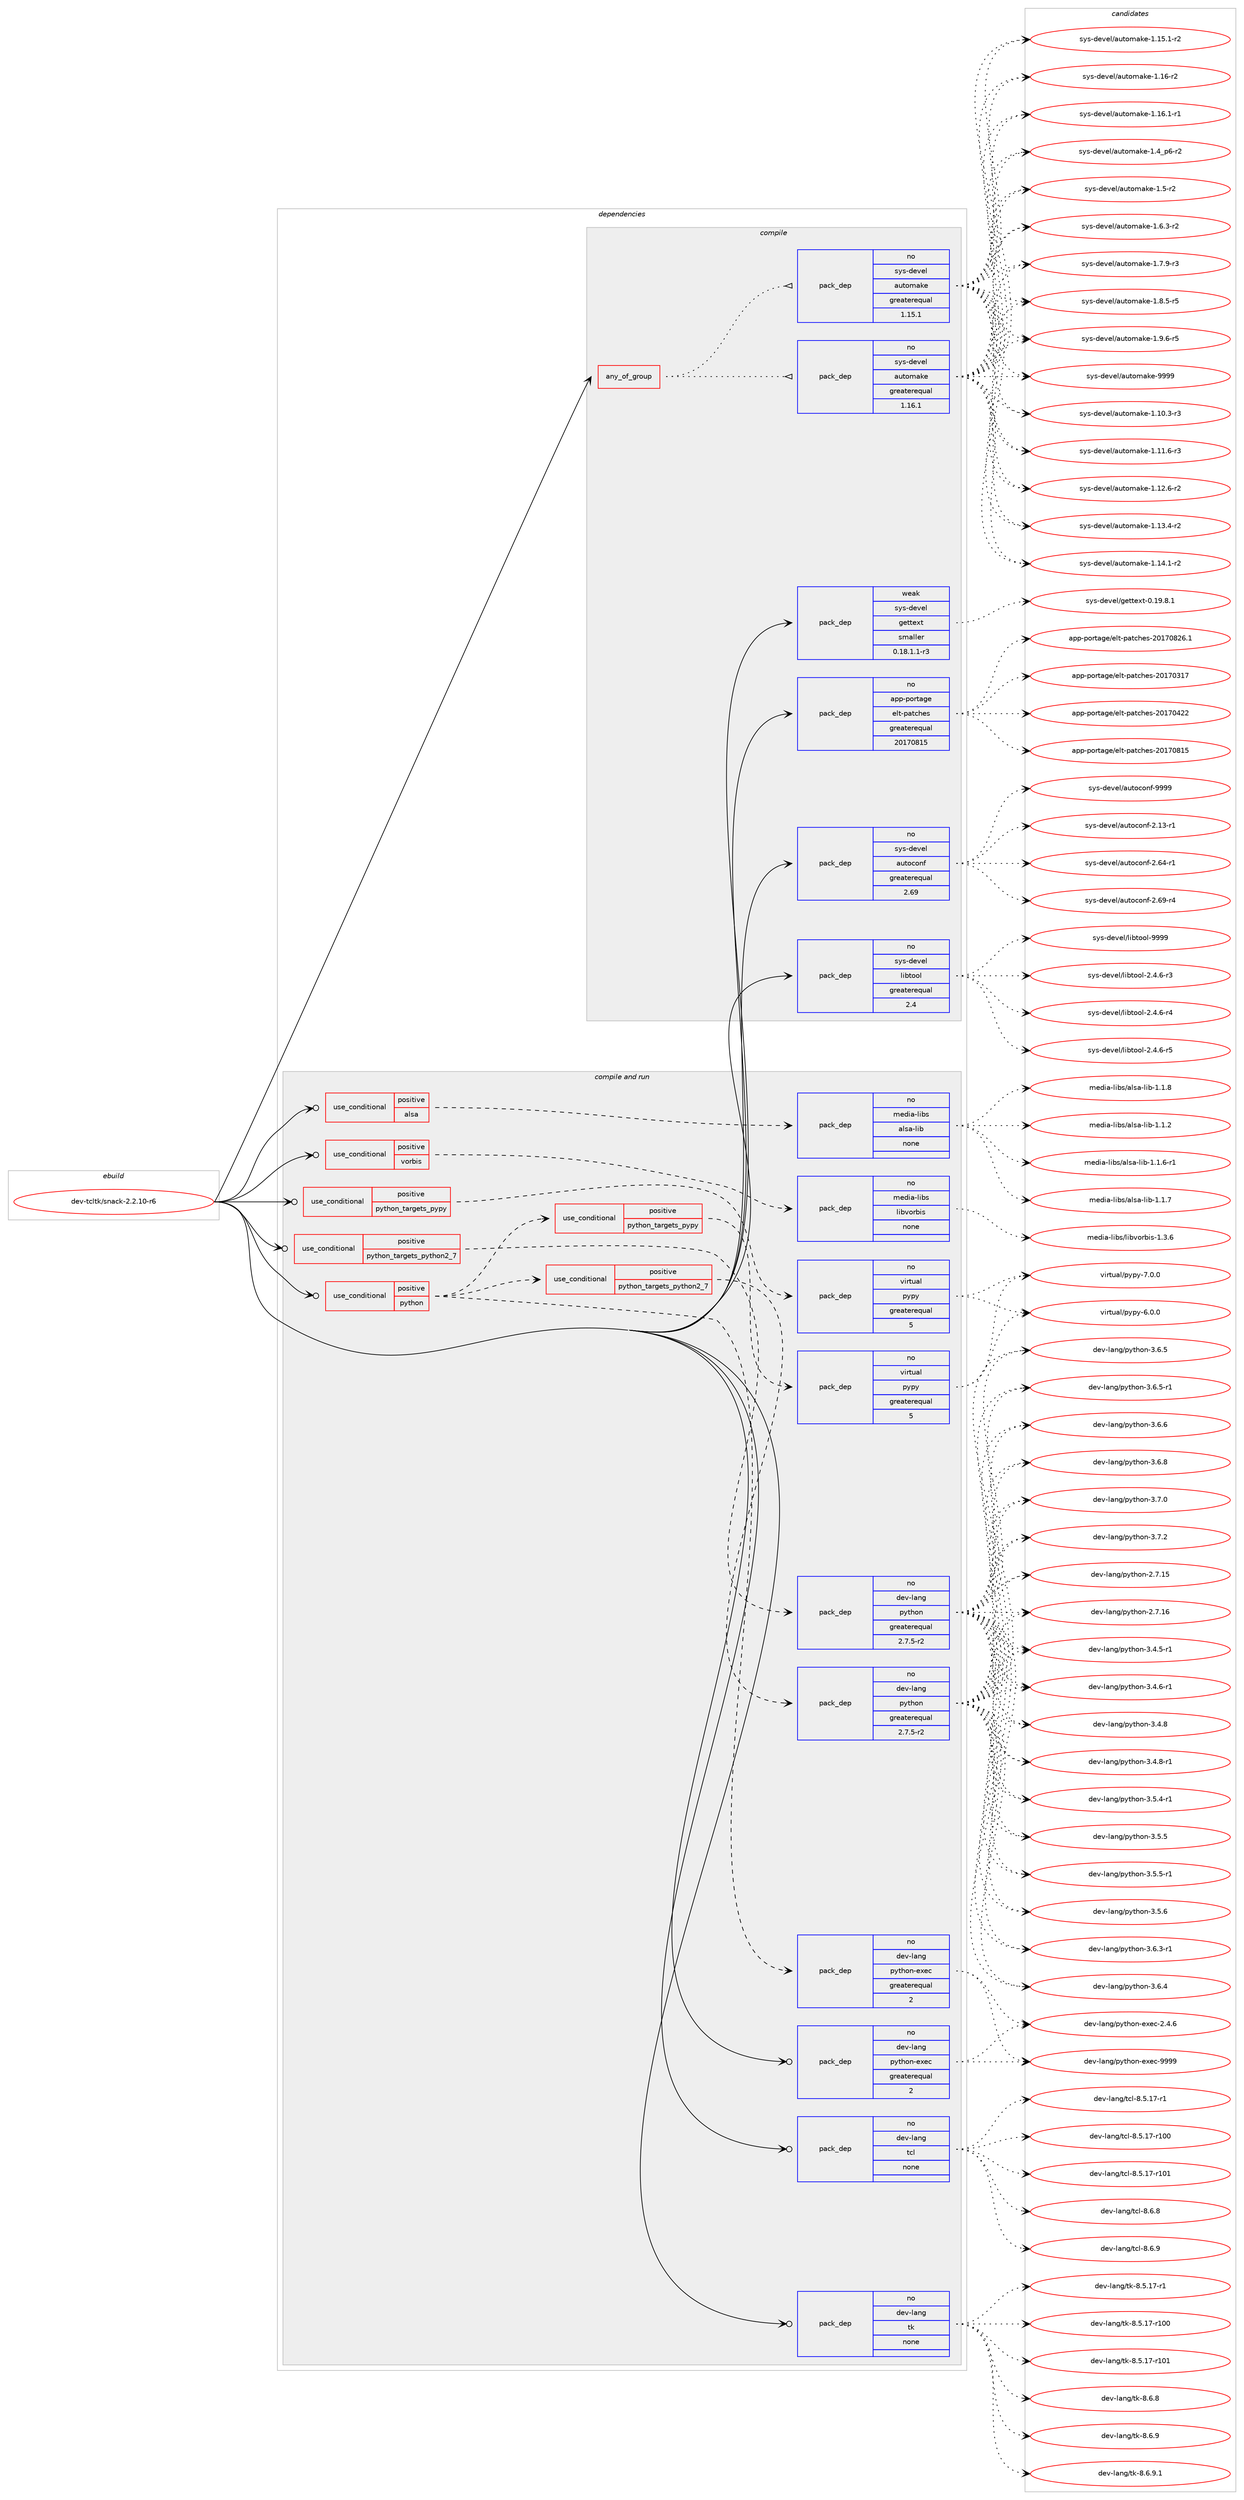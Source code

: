 digraph prolog {

# *************
# Graph options
# *************

newrank=true;
concentrate=true;
compound=true;
graph [rankdir=LR,fontname=Helvetica,fontsize=10,ranksep=1.5];#, ranksep=2.5, nodesep=0.2];
edge  [arrowhead=vee];
node  [fontname=Helvetica,fontsize=10];

# **********
# The ebuild
# **********

subgraph cluster_leftcol {
color=gray;
rank=same;
label=<<i>ebuild</i>>;
id [label="dev-tcltk/snack-2.2.10-r6", color=red, width=4, href="../dev-tcltk/snack-2.2.10-r6.svg"];
}

# ****************
# The dependencies
# ****************

subgraph cluster_midcol {
color=gray;
label=<<i>dependencies</i>>;
subgraph cluster_compile {
fillcolor="#eeeeee";
style=filled;
label=<<i>compile</i>>;
subgraph any22968 {
dependency1538854 [label=<<TABLE BORDER="0" CELLBORDER="1" CELLSPACING="0" CELLPADDING="4"><TR><TD CELLPADDING="10">any_of_group</TD></TR></TABLE>>, shape=none, color=red];subgraph pack1092372 {
dependency1538855 [label=<<TABLE BORDER="0" CELLBORDER="1" CELLSPACING="0" CELLPADDING="4" WIDTH="220"><TR><TD ROWSPAN="6" CELLPADDING="30">pack_dep</TD></TR><TR><TD WIDTH="110">no</TD></TR><TR><TD>sys-devel</TD></TR><TR><TD>automake</TD></TR><TR><TD>greaterequal</TD></TR><TR><TD>1.16.1</TD></TR></TABLE>>, shape=none, color=blue];
}
dependency1538854:e -> dependency1538855:w [weight=20,style="dotted",arrowhead="oinv"];
subgraph pack1092373 {
dependency1538856 [label=<<TABLE BORDER="0" CELLBORDER="1" CELLSPACING="0" CELLPADDING="4" WIDTH="220"><TR><TD ROWSPAN="6" CELLPADDING="30">pack_dep</TD></TR><TR><TD WIDTH="110">no</TD></TR><TR><TD>sys-devel</TD></TR><TR><TD>automake</TD></TR><TR><TD>greaterequal</TD></TR><TR><TD>1.15.1</TD></TR></TABLE>>, shape=none, color=blue];
}
dependency1538854:e -> dependency1538856:w [weight=20,style="dotted",arrowhead="oinv"];
}
id:e -> dependency1538854:w [weight=20,style="solid",arrowhead="vee"];
subgraph pack1092374 {
dependency1538857 [label=<<TABLE BORDER="0" CELLBORDER="1" CELLSPACING="0" CELLPADDING="4" WIDTH="220"><TR><TD ROWSPAN="6" CELLPADDING="30">pack_dep</TD></TR><TR><TD WIDTH="110">no</TD></TR><TR><TD>app-portage</TD></TR><TR><TD>elt-patches</TD></TR><TR><TD>greaterequal</TD></TR><TR><TD>20170815</TD></TR></TABLE>>, shape=none, color=blue];
}
id:e -> dependency1538857:w [weight=20,style="solid",arrowhead="vee"];
subgraph pack1092375 {
dependency1538858 [label=<<TABLE BORDER="0" CELLBORDER="1" CELLSPACING="0" CELLPADDING="4" WIDTH="220"><TR><TD ROWSPAN="6" CELLPADDING="30">pack_dep</TD></TR><TR><TD WIDTH="110">no</TD></TR><TR><TD>sys-devel</TD></TR><TR><TD>autoconf</TD></TR><TR><TD>greaterequal</TD></TR><TR><TD>2.69</TD></TR></TABLE>>, shape=none, color=blue];
}
id:e -> dependency1538858:w [weight=20,style="solid",arrowhead="vee"];
subgraph pack1092376 {
dependency1538859 [label=<<TABLE BORDER="0" CELLBORDER="1" CELLSPACING="0" CELLPADDING="4" WIDTH="220"><TR><TD ROWSPAN="6" CELLPADDING="30">pack_dep</TD></TR><TR><TD WIDTH="110">no</TD></TR><TR><TD>sys-devel</TD></TR><TR><TD>libtool</TD></TR><TR><TD>greaterequal</TD></TR><TR><TD>2.4</TD></TR></TABLE>>, shape=none, color=blue];
}
id:e -> dependency1538859:w [weight=20,style="solid",arrowhead="vee"];
subgraph pack1092377 {
dependency1538860 [label=<<TABLE BORDER="0" CELLBORDER="1" CELLSPACING="0" CELLPADDING="4" WIDTH="220"><TR><TD ROWSPAN="6" CELLPADDING="30">pack_dep</TD></TR><TR><TD WIDTH="110">weak</TD></TR><TR><TD>sys-devel</TD></TR><TR><TD>gettext</TD></TR><TR><TD>smaller</TD></TR><TR><TD>0.18.1.1-r3</TD></TR></TABLE>>, shape=none, color=blue];
}
id:e -> dependency1538860:w [weight=20,style="solid",arrowhead="vee"];
}
subgraph cluster_compileandrun {
fillcolor="#eeeeee";
style=filled;
label=<<i>compile and run</i>>;
subgraph cond422925 {
dependency1538861 [label=<<TABLE BORDER="0" CELLBORDER="1" CELLSPACING="0" CELLPADDING="4"><TR><TD ROWSPAN="3" CELLPADDING="10">use_conditional</TD></TR><TR><TD>positive</TD></TR><TR><TD>alsa</TD></TR></TABLE>>, shape=none, color=red];
subgraph pack1092378 {
dependency1538862 [label=<<TABLE BORDER="0" CELLBORDER="1" CELLSPACING="0" CELLPADDING="4" WIDTH="220"><TR><TD ROWSPAN="6" CELLPADDING="30">pack_dep</TD></TR><TR><TD WIDTH="110">no</TD></TR><TR><TD>media-libs</TD></TR><TR><TD>alsa-lib</TD></TR><TR><TD>none</TD></TR><TR><TD></TD></TR></TABLE>>, shape=none, color=blue];
}
dependency1538861:e -> dependency1538862:w [weight=20,style="dashed",arrowhead="vee"];
}
id:e -> dependency1538861:w [weight=20,style="solid",arrowhead="odotvee"];
subgraph cond422926 {
dependency1538863 [label=<<TABLE BORDER="0" CELLBORDER="1" CELLSPACING="0" CELLPADDING="4"><TR><TD ROWSPAN="3" CELLPADDING="10">use_conditional</TD></TR><TR><TD>positive</TD></TR><TR><TD>python</TD></TR></TABLE>>, shape=none, color=red];
subgraph cond422927 {
dependency1538864 [label=<<TABLE BORDER="0" CELLBORDER="1" CELLSPACING="0" CELLPADDING="4"><TR><TD ROWSPAN="3" CELLPADDING="10">use_conditional</TD></TR><TR><TD>positive</TD></TR><TR><TD>python_targets_pypy</TD></TR></TABLE>>, shape=none, color=red];
subgraph pack1092379 {
dependency1538865 [label=<<TABLE BORDER="0" CELLBORDER="1" CELLSPACING="0" CELLPADDING="4" WIDTH="220"><TR><TD ROWSPAN="6" CELLPADDING="30">pack_dep</TD></TR><TR><TD WIDTH="110">no</TD></TR><TR><TD>virtual</TD></TR><TR><TD>pypy</TD></TR><TR><TD>greaterequal</TD></TR><TR><TD>5</TD></TR></TABLE>>, shape=none, color=blue];
}
dependency1538864:e -> dependency1538865:w [weight=20,style="dashed",arrowhead="vee"];
}
dependency1538863:e -> dependency1538864:w [weight=20,style="dashed",arrowhead="vee"];
subgraph cond422928 {
dependency1538866 [label=<<TABLE BORDER="0" CELLBORDER="1" CELLSPACING="0" CELLPADDING="4"><TR><TD ROWSPAN="3" CELLPADDING="10">use_conditional</TD></TR><TR><TD>positive</TD></TR><TR><TD>python_targets_python2_7</TD></TR></TABLE>>, shape=none, color=red];
subgraph pack1092380 {
dependency1538867 [label=<<TABLE BORDER="0" CELLBORDER="1" CELLSPACING="0" CELLPADDING="4" WIDTH="220"><TR><TD ROWSPAN="6" CELLPADDING="30">pack_dep</TD></TR><TR><TD WIDTH="110">no</TD></TR><TR><TD>dev-lang</TD></TR><TR><TD>python</TD></TR><TR><TD>greaterequal</TD></TR><TR><TD>2.7.5-r2</TD></TR></TABLE>>, shape=none, color=blue];
}
dependency1538866:e -> dependency1538867:w [weight=20,style="dashed",arrowhead="vee"];
}
dependency1538863:e -> dependency1538866:w [weight=20,style="dashed",arrowhead="vee"];
subgraph pack1092381 {
dependency1538868 [label=<<TABLE BORDER="0" CELLBORDER="1" CELLSPACING="0" CELLPADDING="4" WIDTH="220"><TR><TD ROWSPAN="6" CELLPADDING="30">pack_dep</TD></TR><TR><TD WIDTH="110">no</TD></TR><TR><TD>dev-lang</TD></TR><TR><TD>python-exec</TD></TR><TR><TD>greaterequal</TD></TR><TR><TD>2</TD></TR></TABLE>>, shape=none, color=blue];
}
dependency1538863:e -> dependency1538868:w [weight=20,style="dashed",arrowhead="vee"];
}
id:e -> dependency1538863:w [weight=20,style="solid",arrowhead="odotvee"];
subgraph cond422929 {
dependency1538869 [label=<<TABLE BORDER="0" CELLBORDER="1" CELLSPACING="0" CELLPADDING="4"><TR><TD ROWSPAN="3" CELLPADDING="10">use_conditional</TD></TR><TR><TD>positive</TD></TR><TR><TD>python_targets_pypy</TD></TR></TABLE>>, shape=none, color=red];
subgraph pack1092382 {
dependency1538870 [label=<<TABLE BORDER="0" CELLBORDER="1" CELLSPACING="0" CELLPADDING="4" WIDTH="220"><TR><TD ROWSPAN="6" CELLPADDING="30">pack_dep</TD></TR><TR><TD WIDTH="110">no</TD></TR><TR><TD>virtual</TD></TR><TR><TD>pypy</TD></TR><TR><TD>greaterequal</TD></TR><TR><TD>5</TD></TR></TABLE>>, shape=none, color=blue];
}
dependency1538869:e -> dependency1538870:w [weight=20,style="dashed",arrowhead="vee"];
}
id:e -> dependency1538869:w [weight=20,style="solid",arrowhead="odotvee"];
subgraph cond422930 {
dependency1538871 [label=<<TABLE BORDER="0" CELLBORDER="1" CELLSPACING="0" CELLPADDING="4"><TR><TD ROWSPAN="3" CELLPADDING="10">use_conditional</TD></TR><TR><TD>positive</TD></TR><TR><TD>python_targets_python2_7</TD></TR></TABLE>>, shape=none, color=red];
subgraph pack1092383 {
dependency1538872 [label=<<TABLE BORDER="0" CELLBORDER="1" CELLSPACING="0" CELLPADDING="4" WIDTH="220"><TR><TD ROWSPAN="6" CELLPADDING="30">pack_dep</TD></TR><TR><TD WIDTH="110">no</TD></TR><TR><TD>dev-lang</TD></TR><TR><TD>python</TD></TR><TR><TD>greaterequal</TD></TR><TR><TD>2.7.5-r2</TD></TR></TABLE>>, shape=none, color=blue];
}
dependency1538871:e -> dependency1538872:w [weight=20,style="dashed",arrowhead="vee"];
}
id:e -> dependency1538871:w [weight=20,style="solid",arrowhead="odotvee"];
subgraph cond422931 {
dependency1538873 [label=<<TABLE BORDER="0" CELLBORDER="1" CELLSPACING="0" CELLPADDING="4"><TR><TD ROWSPAN="3" CELLPADDING="10">use_conditional</TD></TR><TR><TD>positive</TD></TR><TR><TD>vorbis</TD></TR></TABLE>>, shape=none, color=red];
subgraph pack1092384 {
dependency1538874 [label=<<TABLE BORDER="0" CELLBORDER="1" CELLSPACING="0" CELLPADDING="4" WIDTH="220"><TR><TD ROWSPAN="6" CELLPADDING="30">pack_dep</TD></TR><TR><TD WIDTH="110">no</TD></TR><TR><TD>media-libs</TD></TR><TR><TD>libvorbis</TD></TR><TR><TD>none</TD></TR><TR><TD></TD></TR></TABLE>>, shape=none, color=blue];
}
dependency1538873:e -> dependency1538874:w [weight=20,style="dashed",arrowhead="vee"];
}
id:e -> dependency1538873:w [weight=20,style="solid",arrowhead="odotvee"];
subgraph pack1092385 {
dependency1538875 [label=<<TABLE BORDER="0" CELLBORDER="1" CELLSPACING="0" CELLPADDING="4" WIDTH="220"><TR><TD ROWSPAN="6" CELLPADDING="30">pack_dep</TD></TR><TR><TD WIDTH="110">no</TD></TR><TR><TD>dev-lang</TD></TR><TR><TD>python-exec</TD></TR><TR><TD>greaterequal</TD></TR><TR><TD>2</TD></TR></TABLE>>, shape=none, color=blue];
}
id:e -> dependency1538875:w [weight=20,style="solid",arrowhead="odotvee"];
subgraph pack1092386 {
dependency1538876 [label=<<TABLE BORDER="0" CELLBORDER="1" CELLSPACING="0" CELLPADDING="4" WIDTH="220"><TR><TD ROWSPAN="6" CELLPADDING="30">pack_dep</TD></TR><TR><TD WIDTH="110">no</TD></TR><TR><TD>dev-lang</TD></TR><TR><TD>tcl</TD></TR><TR><TD>none</TD></TR><TR><TD></TD></TR></TABLE>>, shape=none, color=blue];
}
id:e -> dependency1538876:w [weight=20,style="solid",arrowhead="odotvee"];
subgraph pack1092387 {
dependency1538877 [label=<<TABLE BORDER="0" CELLBORDER="1" CELLSPACING="0" CELLPADDING="4" WIDTH="220"><TR><TD ROWSPAN="6" CELLPADDING="30">pack_dep</TD></TR><TR><TD WIDTH="110">no</TD></TR><TR><TD>dev-lang</TD></TR><TR><TD>tk</TD></TR><TR><TD>none</TD></TR><TR><TD></TD></TR></TABLE>>, shape=none, color=blue];
}
id:e -> dependency1538877:w [weight=20,style="solid",arrowhead="odotvee"];
}
subgraph cluster_run {
fillcolor="#eeeeee";
style=filled;
label=<<i>run</i>>;
}
}

# **************
# The candidates
# **************

subgraph cluster_choices {
rank=same;
color=gray;
label=<<i>candidates</i>>;

subgraph choice1092372 {
color=black;
nodesep=1;
choice11512111545100101118101108479711711611110997107101454946494846514511451 [label="sys-devel/automake-1.10.3-r3", color=red, width=4,href="../sys-devel/automake-1.10.3-r3.svg"];
choice11512111545100101118101108479711711611110997107101454946494946544511451 [label="sys-devel/automake-1.11.6-r3", color=red, width=4,href="../sys-devel/automake-1.11.6-r3.svg"];
choice11512111545100101118101108479711711611110997107101454946495046544511450 [label="sys-devel/automake-1.12.6-r2", color=red, width=4,href="../sys-devel/automake-1.12.6-r2.svg"];
choice11512111545100101118101108479711711611110997107101454946495146524511450 [label="sys-devel/automake-1.13.4-r2", color=red, width=4,href="../sys-devel/automake-1.13.4-r2.svg"];
choice11512111545100101118101108479711711611110997107101454946495246494511450 [label="sys-devel/automake-1.14.1-r2", color=red, width=4,href="../sys-devel/automake-1.14.1-r2.svg"];
choice11512111545100101118101108479711711611110997107101454946495346494511450 [label="sys-devel/automake-1.15.1-r2", color=red, width=4,href="../sys-devel/automake-1.15.1-r2.svg"];
choice1151211154510010111810110847971171161111099710710145494649544511450 [label="sys-devel/automake-1.16-r2", color=red, width=4,href="../sys-devel/automake-1.16-r2.svg"];
choice11512111545100101118101108479711711611110997107101454946495446494511449 [label="sys-devel/automake-1.16.1-r1", color=red, width=4,href="../sys-devel/automake-1.16.1-r1.svg"];
choice115121115451001011181011084797117116111109971071014549465295112544511450 [label="sys-devel/automake-1.4_p6-r2", color=red, width=4,href="../sys-devel/automake-1.4_p6-r2.svg"];
choice11512111545100101118101108479711711611110997107101454946534511450 [label="sys-devel/automake-1.5-r2", color=red, width=4,href="../sys-devel/automake-1.5-r2.svg"];
choice115121115451001011181011084797117116111109971071014549465446514511450 [label="sys-devel/automake-1.6.3-r2", color=red, width=4,href="../sys-devel/automake-1.6.3-r2.svg"];
choice115121115451001011181011084797117116111109971071014549465546574511451 [label="sys-devel/automake-1.7.9-r3", color=red, width=4,href="../sys-devel/automake-1.7.9-r3.svg"];
choice115121115451001011181011084797117116111109971071014549465646534511453 [label="sys-devel/automake-1.8.5-r5", color=red, width=4,href="../sys-devel/automake-1.8.5-r5.svg"];
choice115121115451001011181011084797117116111109971071014549465746544511453 [label="sys-devel/automake-1.9.6-r5", color=red, width=4,href="../sys-devel/automake-1.9.6-r5.svg"];
choice115121115451001011181011084797117116111109971071014557575757 [label="sys-devel/automake-9999", color=red, width=4,href="../sys-devel/automake-9999.svg"];
dependency1538855:e -> choice11512111545100101118101108479711711611110997107101454946494846514511451:w [style=dotted,weight="100"];
dependency1538855:e -> choice11512111545100101118101108479711711611110997107101454946494946544511451:w [style=dotted,weight="100"];
dependency1538855:e -> choice11512111545100101118101108479711711611110997107101454946495046544511450:w [style=dotted,weight="100"];
dependency1538855:e -> choice11512111545100101118101108479711711611110997107101454946495146524511450:w [style=dotted,weight="100"];
dependency1538855:e -> choice11512111545100101118101108479711711611110997107101454946495246494511450:w [style=dotted,weight="100"];
dependency1538855:e -> choice11512111545100101118101108479711711611110997107101454946495346494511450:w [style=dotted,weight="100"];
dependency1538855:e -> choice1151211154510010111810110847971171161111099710710145494649544511450:w [style=dotted,weight="100"];
dependency1538855:e -> choice11512111545100101118101108479711711611110997107101454946495446494511449:w [style=dotted,weight="100"];
dependency1538855:e -> choice115121115451001011181011084797117116111109971071014549465295112544511450:w [style=dotted,weight="100"];
dependency1538855:e -> choice11512111545100101118101108479711711611110997107101454946534511450:w [style=dotted,weight="100"];
dependency1538855:e -> choice115121115451001011181011084797117116111109971071014549465446514511450:w [style=dotted,weight="100"];
dependency1538855:e -> choice115121115451001011181011084797117116111109971071014549465546574511451:w [style=dotted,weight="100"];
dependency1538855:e -> choice115121115451001011181011084797117116111109971071014549465646534511453:w [style=dotted,weight="100"];
dependency1538855:e -> choice115121115451001011181011084797117116111109971071014549465746544511453:w [style=dotted,weight="100"];
dependency1538855:e -> choice115121115451001011181011084797117116111109971071014557575757:w [style=dotted,weight="100"];
}
subgraph choice1092373 {
color=black;
nodesep=1;
choice11512111545100101118101108479711711611110997107101454946494846514511451 [label="sys-devel/automake-1.10.3-r3", color=red, width=4,href="../sys-devel/automake-1.10.3-r3.svg"];
choice11512111545100101118101108479711711611110997107101454946494946544511451 [label="sys-devel/automake-1.11.6-r3", color=red, width=4,href="../sys-devel/automake-1.11.6-r3.svg"];
choice11512111545100101118101108479711711611110997107101454946495046544511450 [label="sys-devel/automake-1.12.6-r2", color=red, width=4,href="../sys-devel/automake-1.12.6-r2.svg"];
choice11512111545100101118101108479711711611110997107101454946495146524511450 [label="sys-devel/automake-1.13.4-r2", color=red, width=4,href="../sys-devel/automake-1.13.4-r2.svg"];
choice11512111545100101118101108479711711611110997107101454946495246494511450 [label="sys-devel/automake-1.14.1-r2", color=red, width=4,href="../sys-devel/automake-1.14.1-r2.svg"];
choice11512111545100101118101108479711711611110997107101454946495346494511450 [label="sys-devel/automake-1.15.1-r2", color=red, width=4,href="../sys-devel/automake-1.15.1-r2.svg"];
choice1151211154510010111810110847971171161111099710710145494649544511450 [label="sys-devel/automake-1.16-r2", color=red, width=4,href="../sys-devel/automake-1.16-r2.svg"];
choice11512111545100101118101108479711711611110997107101454946495446494511449 [label="sys-devel/automake-1.16.1-r1", color=red, width=4,href="../sys-devel/automake-1.16.1-r1.svg"];
choice115121115451001011181011084797117116111109971071014549465295112544511450 [label="sys-devel/automake-1.4_p6-r2", color=red, width=4,href="../sys-devel/automake-1.4_p6-r2.svg"];
choice11512111545100101118101108479711711611110997107101454946534511450 [label="sys-devel/automake-1.5-r2", color=red, width=4,href="../sys-devel/automake-1.5-r2.svg"];
choice115121115451001011181011084797117116111109971071014549465446514511450 [label="sys-devel/automake-1.6.3-r2", color=red, width=4,href="../sys-devel/automake-1.6.3-r2.svg"];
choice115121115451001011181011084797117116111109971071014549465546574511451 [label="sys-devel/automake-1.7.9-r3", color=red, width=4,href="../sys-devel/automake-1.7.9-r3.svg"];
choice115121115451001011181011084797117116111109971071014549465646534511453 [label="sys-devel/automake-1.8.5-r5", color=red, width=4,href="../sys-devel/automake-1.8.5-r5.svg"];
choice115121115451001011181011084797117116111109971071014549465746544511453 [label="sys-devel/automake-1.9.6-r5", color=red, width=4,href="../sys-devel/automake-1.9.6-r5.svg"];
choice115121115451001011181011084797117116111109971071014557575757 [label="sys-devel/automake-9999", color=red, width=4,href="../sys-devel/automake-9999.svg"];
dependency1538856:e -> choice11512111545100101118101108479711711611110997107101454946494846514511451:w [style=dotted,weight="100"];
dependency1538856:e -> choice11512111545100101118101108479711711611110997107101454946494946544511451:w [style=dotted,weight="100"];
dependency1538856:e -> choice11512111545100101118101108479711711611110997107101454946495046544511450:w [style=dotted,weight="100"];
dependency1538856:e -> choice11512111545100101118101108479711711611110997107101454946495146524511450:w [style=dotted,weight="100"];
dependency1538856:e -> choice11512111545100101118101108479711711611110997107101454946495246494511450:w [style=dotted,weight="100"];
dependency1538856:e -> choice11512111545100101118101108479711711611110997107101454946495346494511450:w [style=dotted,weight="100"];
dependency1538856:e -> choice1151211154510010111810110847971171161111099710710145494649544511450:w [style=dotted,weight="100"];
dependency1538856:e -> choice11512111545100101118101108479711711611110997107101454946495446494511449:w [style=dotted,weight="100"];
dependency1538856:e -> choice115121115451001011181011084797117116111109971071014549465295112544511450:w [style=dotted,weight="100"];
dependency1538856:e -> choice11512111545100101118101108479711711611110997107101454946534511450:w [style=dotted,weight="100"];
dependency1538856:e -> choice115121115451001011181011084797117116111109971071014549465446514511450:w [style=dotted,weight="100"];
dependency1538856:e -> choice115121115451001011181011084797117116111109971071014549465546574511451:w [style=dotted,weight="100"];
dependency1538856:e -> choice115121115451001011181011084797117116111109971071014549465646534511453:w [style=dotted,weight="100"];
dependency1538856:e -> choice115121115451001011181011084797117116111109971071014549465746544511453:w [style=dotted,weight="100"];
dependency1538856:e -> choice115121115451001011181011084797117116111109971071014557575757:w [style=dotted,weight="100"];
}
subgraph choice1092374 {
color=black;
nodesep=1;
choice97112112451121111141169710310147101108116451129711699104101115455048495548514955 [label="app-portage/elt-patches-20170317", color=red, width=4,href="../app-portage/elt-patches-20170317.svg"];
choice97112112451121111141169710310147101108116451129711699104101115455048495548525050 [label="app-portage/elt-patches-20170422", color=red, width=4,href="../app-portage/elt-patches-20170422.svg"];
choice97112112451121111141169710310147101108116451129711699104101115455048495548564953 [label="app-portage/elt-patches-20170815", color=red, width=4,href="../app-portage/elt-patches-20170815.svg"];
choice971121124511211111411697103101471011081164511297116991041011154550484955485650544649 [label="app-portage/elt-patches-20170826.1", color=red, width=4,href="../app-portage/elt-patches-20170826.1.svg"];
dependency1538857:e -> choice97112112451121111141169710310147101108116451129711699104101115455048495548514955:w [style=dotted,weight="100"];
dependency1538857:e -> choice97112112451121111141169710310147101108116451129711699104101115455048495548525050:w [style=dotted,weight="100"];
dependency1538857:e -> choice97112112451121111141169710310147101108116451129711699104101115455048495548564953:w [style=dotted,weight="100"];
dependency1538857:e -> choice971121124511211111411697103101471011081164511297116991041011154550484955485650544649:w [style=dotted,weight="100"];
}
subgraph choice1092375 {
color=black;
nodesep=1;
choice1151211154510010111810110847971171161119911111010245504649514511449 [label="sys-devel/autoconf-2.13-r1", color=red, width=4,href="../sys-devel/autoconf-2.13-r1.svg"];
choice1151211154510010111810110847971171161119911111010245504654524511449 [label="sys-devel/autoconf-2.64-r1", color=red, width=4,href="../sys-devel/autoconf-2.64-r1.svg"];
choice1151211154510010111810110847971171161119911111010245504654574511452 [label="sys-devel/autoconf-2.69-r4", color=red, width=4,href="../sys-devel/autoconf-2.69-r4.svg"];
choice115121115451001011181011084797117116111991111101024557575757 [label="sys-devel/autoconf-9999", color=red, width=4,href="../sys-devel/autoconf-9999.svg"];
dependency1538858:e -> choice1151211154510010111810110847971171161119911111010245504649514511449:w [style=dotted,weight="100"];
dependency1538858:e -> choice1151211154510010111810110847971171161119911111010245504654524511449:w [style=dotted,weight="100"];
dependency1538858:e -> choice1151211154510010111810110847971171161119911111010245504654574511452:w [style=dotted,weight="100"];
dependency1538858:e -> choice115121115451001011181011084797117116111991111101024557575757:w [style=dotted,weight="100"];
}
subgraph choice1092376 {
color=black;
nodesep=1;
choice1151211154510010111810110847108105981161111111084550465246544511451 [label="sys-devel/libtool-2.4.6-r3", color=red, width=4,href="../sys-devel/libtool-2.4.6-r3.svg"];
choice1151211154510010111810110847108105981161111111084550465246544511452 [label="sys-devel/libtool-2.4.6-r4", color=red, width=4,href="../sys-devel/libtool-2.4.6-r4.svg"];
choice1151211154510010111810110847108105981161111111084550465246544511453 [label="sys-devel/libtool-2.4.6-r5", color=red, width=4,href="../sys-devel/libtool-2.4.6-r5.svg"];
choice1151211154510010111810110847108105981161111111084557575757 [label="sys-devel/libtool-9999", color=red, width=4,href="../sys-devel/libtool-9999.svg"];
dependency1538859:e -> choice1151211154510010111810110847108105981161111111084550465246544511451:w [style=dotted,weight="100"];
dependency1538859:e -> choice1151211154510010111810110847108105981161111111084550465246544511452:w [style=dotted,weight="100"];
dependency1538859:e -> choice1151211154510010111810110847108105981161111111084550465246544511453:w [style=dotted,weight="100"];
dependency1538859:e -> choice1151211154510010111810110847108105981161111111084557575757:w [style=dotted,weight="100"];
}
subgraph choice1092377 {
color=black;
nodesep=1;
choice1151211154510010111810110847103101116116101120116454846495746564649 [label="sys-devel/gettext-0.19.8.1", color=red, width=4,href="../sys-devel/gettext-0.19.8.1.svg"];
dependency1538860:e -> choice1151211154510010111810110847103101116116101120116454846495746564649:w [style=dotted,weight="100"];
}
subgraph choice1092378 {
color=black;
nodesep=1;
choice1091011001059745108105981154797108115974510810598454946494650 [label="media-libs/alsa-lib-1.1.2", color=red, width=4,href="../media-libs/alsa-lib-1.1.2.svg"];
choice10910110010597451081059811547971081159745108105984549464946544511449 [label="media-libs/alsa-lib-1.1.6-r1", color=red, width=4,href="../media-libs/alsa-lib-1.1.6-r1.svg"];
choice1091011001059745108105981154797108115974510810598454946494655 [label="media-libs/alsa-lib-1.1.7", color=red, width=4,href="../media-libs/alsa-lib-1.1.7.svg"];
choice1091011001059745108105981154797108115974510810598454946494656 [label="media-libs/alsa-lib-1.1.8", color=red, width=4,href="../media-libs/alsa-lib-1.1.8.svg"];
dependency1538862:e -> choice1091011001059745108105981154797108115974510810598454946494650:w [style=dotted,weight="100"];
dependency1538862:e -> choice10910110010597451081059811547971081159745108105984549464946544511449:w [style=dotted,weight="100"];
dependency1538862:e -> choice1091011001059745108105981154797108115974510810598454946494655:w [style=dotted,weight="100"];
dependency1538862:e -> choice1091011001059745108105981154797108115974510810598454946494656:w [style=dotted,weight="100"];
}
subgraph choice1092379 {
color=black;
nodesep=1;
choice1181051141161179710847112121112121455446484648 [label="virtual/pypy-6.0.0", color=red, width=4,href="../virtual/pypy-6.0.0.svg"];
choice1181051141161179710847112121112121455546484648 [label="virtual/pypy-7.0.0", color=red, width=4,href="../virtual/pypy-7.0.0.svg"];
dependency1538865:e -> choice1181051141161179710847112121112121455446484648:w [style=dotted,weight="100"];
dependency1538865:e -> choice1181051141161179710847112121112121455546484648:w [style=dotted,weight="100"];
}
subgraph choice1092380 {
color=black;
nodesep=1;
choice10010111845108971101034711212111610411111045504655464953 [label="dev-lang/python-2.7.15", color=red, width=4,href="../dev-lang/python-2.7.15.svg"];
choice10010111845108971101034711212111610411111045504655464954 [label="dev-lang/python-2.7.16", color=red, width=4,href="../dev-lang/python-2.7.16.svg"];
choice1001011184510897110103471121211161041111104551465246534511449 [label="dev-lang/python-3.4.5-r1", color=red, width=4,href="../dev-lang/python-3.4.5-r1.svg"];
choice1001011184510897110103471121211161041111104551465246544511449 [label="dev-lang/python-3.4.6-r1", color=red, width=4,href="../dev-lang/python-3.4.6-r1.svg"];
choice100101118451089711010347112121116104111110455146524656 [label="dev-lang/python-3.4.8", color=red, width=4,href="../dev-lang/python-3.4.8.svg"];
choice1001011184510897110103471121211161041111104551465246564511449 [label="dev-lang/python-3.4.8-r1", color=red, width=4,href="../dev-lang/python-3.4.8-r1.svg"];
choice1001011184510897110103471121211161041111104551465346524511449 [label="dev-lang/python-3.5.4-r1", color=red, width=4,href="../dev-lang/python-3.5.4-r1.svg"];
choice100101118451089711010347112121116104111110455146534653 [label="dev-lang/python-3.5.5", color=red, width=4,href="../dev-lang/python-3.5.5.svg"];
choice1001011184510897110103471121211161041111104551465346534511449 [label="dev-lang/python-3.5.5-r1", color=red, width=4,href="../dev-lang/python-3.5.5-r1.svg"];
choice100101118451089711010347112121116104111110455146534654 [label="dev-lang/python-3.5.6", color=red, width=4,href="../dev-lang/python-3.5.6.svg"];
choice1001011184510897110103471121211161041111104551465446514511449 [label="dev-lang/python-3.6.3-r1", color=red, width=4,href="../dev-lang/python-3.6.3-r1.svg"];
choice100101118451089711010347112121116104111110455146544652 [label="dev-lang/python-3.6.4", color=red, width=4,href="../dev-lang/python-3.6.4.svg"];
choice100101118451089711010347112121116104111110455146544653 [label="dev-lang/python-3.6.5", color=red, width=4,href="../dev-lang/python-3.6.5.svg"];
choice1001011184510897110103471121211161041111104551465446534511449 [label="dev-lang/python-3.6.5-r1", color=red, width=4,href="../dev-lang/python-3.6.5-r1.svg"];
choice100101118451089711010347112121116104111110455146544654 [label="dev-lang/python-3.6.6", color=red, width=4,href="../dev-lang/python-3.6.6.svg"];
choice100101118451089711010347112121116104111110455146544656 [label="dev-lang/python-3.6.8", color=red, width=4,href="../dev-lang/python-3.6.8.svg"];
choice100101118451089711010347112121116104111110455146554648 [label="dev-lang/python-3.7.0", color=red, width=4,href="../dev-lang/python-3.7.0.svg"];
choice100101118451089711010347112121116104111110455146554650 [label="dev-lang/python-3.7.2", color=red, width=4,href="../dev-lang/python-3.7.2.svg"];
dependency1538867:e -> choice10010111845108971101034711212111610411111045504655464953:w [style=dotted,weight="100"];
dependency1538867:e -> choice10010111845108971101034711212111610411111045504655464954:w [style=dotted,weight="100"];
dependency1538867:e -> choice1001011184510897110103471121211161041111104551465246534511449:w [style=dotted,weight="100"];
dependency1538867:e -> choice1001011184510897110103471121211161041111104551465246544511449:w [style=dotted,weight="100"];
dependency1538867:e -> choice100101118451089711010347112121116104111110455146524656:w [style=dotted,weight="100"];
dependency1538867:e -> choice1001011184510897110103471121211161041111104551465246564511449:w [style=dotted,weight="100"];
dependency1538867:e -> choice1001011184510897110103471121211161041111104551465346524511449:w [style=dotted,weight="100"];
dependency1538867:e -> choice100101118451089711010347112121116104111110455146534653:w [style=dotted,weight="100"];
dependency1538867:e -> choice1001011184510897110103471121211161041111104551465346534511449:w [style=dotted,weight="100"];
dependency1538867:e -> choice100101118451089711010347112121116104111110455146534654:w [style=dotted,weight="100"];
dependency1538867:e -> choice1001011184510897110103471121211161041111104551465446514511449:w [style=dotted,weight="100"];
dependency1538867:e -> choice100101118451089711010347112121116104111110455146544652:w [style=dotted,weight="100"];
dependency1538867:e -> choice100101118451089711010347112121116104111110455146544653:w [style=dotted,weight="100"];
dependency1538867:e -> choice1001011184510897110103471121211161041111104551465446534511449:w [style=dotted,weight="100"];
dependency1538867:e -> choice100101118451089711010347112121116104111110455146544654:w [style=dotted,weight="100"];
dependency1538867:e -> choice100101118451089711010347112121116104111110455146544656:w [style=dotted,weight="100"];
dependency1538867:e -> choice100101118451089711010347112121116104111110455146554648:w [style=dotted,weight="100"];
dependency1538867:e -> choice100101118451089711010347112121116104111110455146554650:w [style=dotted,weight="100"];
}
subgraph choice1092381 {
color=black;
nodesep=1;
choice1001011184510897110103471121211161041111104510112010199455046524654 [label="dev-lang/python-exec-2.4.6", color=red, width=4,href="../dev-lang/python-exec-2.4.6.svg"];
choice10010111845108971101034711212111610411111045101120101994557575757 [label="dev-lang/python-exec-9999", color=red, width=4,href="../dev-lang/python-exec-9999.svg"];
dependency1538868:e -> choice1001011184510897110103471121211161041111104510112010199455046524654:w [style=dotted,weight="100"];
dependency1538868:e -> choice10010111845108971101034711212111610411111045101120101994557575757:w [style=dotted,weight="100"];
}
subgraph choice1092382 {
color=black;
nodesep=1;
choice1181051141161179710847112121112121455446484648 [label="virtual/pypy-6.0.0", color=red, width=4,href="../virtual/pypy-6.0.0.svg"];
choice1181051141161179710847112121112121455546484648 [label="virtual/pypy-7.0.0", color=red, width=4,href="../virtual/pypy-7.0.0.svg"];
dependency1538870:e -> choice1181051141161179710847112121112121455446484648:w [style=dotted,weight="100"];
dependency1538870:e -> choice1181051141161179710847112121112121455546484648:w [style=dotted,weight="100"];
}
subgraph choice1092383 {
color=black;
nodesep=1;
choice10010111845108971101034711212111610411111045504655464953 [label="dev-lang/python-2.7.15", color=red, width=4,href="../dev-lang/python-2.7.15.svg"];
choice10010111845108971101034711212111610411111045504655464954 [label="dev-lang/python-2.7.16", color=red, width=4,href="../dev-lang/python-2.7.16.svg"];
choice1001011184510897110103471121211161041111104551465246534511449 [label="dev-lang/python-3.4.5-r1", color=red, width=4,href="../dev-lang/python-3.4.5-r1.svg"];
choice1001011184510897110103471121211161041111104551465246544511449 [label="dev-lang/python-3.4.6-r1", color=red, width=4,href="../dev-lang/python-3.4.6-r1.svg"];
choice100101118451089711010347112121116104111110455146524656 [label="dev-lang/python-3.4.8", color=red, width=4,href="../dev-lang/python-3.4.8.svg"];
choice1001011184510897110103471121211161041111104551465246564511449 [label="dev-lang/python-3.4.8-r1", color=red, width=4,href="../dev-lang/python-3.4.8-r1.svg"];
choice1001011184510897110103471121211161041111104551465346524511449 [label="dev-lang/python-3.5.4-r1", color=red, width=4,href="../dev-lang/python-3.5.4-r1.svg"];
choice100101118451089711010347112121116104111110455146534653 [label="dev-lang/python-3.5.5", color=red, width=4,href="../dev-lang/python-3.5.5.svg"];
choice1001011184510897110103471121211161041111104551465346534511449 [label="dev-lang/python-3.5.5-r1", color=red, width=4,href="../dev-lang/python-3.5.5-r1.svg"];
choice100101118451089711010347112121116104111110455146534654 [label="dev-lang/python-3.5.6", color=red, width=4,href="../dev-lang/python-3.5.6.svg"];
choice1001011184510897110103471121211161041111104551465446514511449 [label="dev-lang/python-3.6.3-r1", color=red, width=4,href="../dev-lang/python-3.6.3-r1.svg"];
choice100101118451089711010347112121116104111110455146544652 [label="dev-lang/python-3.6.4", color=red, width=4,href="../dev-lang/python-3.6.4.svg"];
choice100101118451089711010347112121116104111110455146544653 [label="dev-lang/python-3.6.5", color=red, width=4,href="../dev-lang/python-3.6.5.svg"];
choice1001011184510897110103471121211161041111104551465446534511449 [label="dev-lang/python-3.6.5-r1", color=red, width=4,href="../dev-lang/python-3.6.5-r1.svg"];
choice100101118451089711010347112121116104111110455146544654 [label="dev-lang/python-3.6.6", color=red, width=4,href="../dev-lang/python-3.6.6.svg"];
choice100101118451089711010347112121116104111110455146544656 [label="dev-lang/python-3.6.8", color=red, width=4,href="../dev-lang/python-3.6.8.svg"];
choice100101118451089711010347112121116104111110455146554648 [label="dev-lang/python-3.7.0", color=red, width=4,href="../dev-lang/python-3.7.0.svg"];
choice100101118451089711010347112121116104111110455146554650 [label="dev-lang/python-3.7.2", color=red, width=4,href="../dev-lang/python-3.7.2.svg"];
dependency1538872:e -> choice10010111845108971101034711212111610411111045504655464953:w [style=dotted,weight="100"];
dependency1538872:e -> choice10010111845108971101034711212111610411111045504655464954:w [style=dotted,weight="100"];
dependency1538872:e -> choice1001011184510897110103471121211161041111104551465246534511449:w [style=dotted,weight="100"];
dependency1538872:e -> choice1001011184510897110103471121211161041111104551465246544511449:w [style=dotted,weight="100"];
dependency1538872:e -> choice100101118451089711010347112121116104111110455146524656:w [style=dotted,weight="100"];
dependency1538872:e -> choice1001011184510897110103471121211161041111104551465246564511449:w [style=dotted,weight="100"];
dependency1538872:e -> choice1001011184510897110103471121211161041111104551465346524511449:w [style=dotted,weight="100"];
dependency1538872:e -> choice100101118451089711010347112121116104111110455146534653:w [style=dotted,weight="100"];
dependency1538872:e -> choice1001011184510897110103471121211161041111104551465346534511449:w [style=dotted,weight="100"];
dependency1538872:e -> choice100101118451089711010347112121116104111110455146534654:w [style=dotted,weight="100"];
dependency1538872:e -> choice1001011184510897110103471121211161041111104551465446514511449:w [style=dotted,weight="100"];
dependency1538872:e -> choice100101118451089711010347112121116104111110455146544652:w [style=dotted,weight="100"];
dependency1538872:e -> choice100101118451089711010347112121116104111110455146544653:w [style=dotted,weight="100"];
dependency1538872:e -> choice1001011184510897110103471121211161041111104551465446534511449:w [style=dotted,weight="100"];
dependency1538872:e -> choice100101118451089711010347112121116104111110455146544654:w [style=dotted,weight="100"];
dependency1538872:e -> choice100101118451089711010347112121116104111110455146544656:w [style=dotted,weight="100"];
dependency1538872:e -> choice100101118451089711010347112121116104111110455146554648:w [style=dotted,weight="100"];
dependency1538872:e -> choice100101118451089711010347112121116104111110455146554650:w [style=dotted,weight="100"];
}
subgraph choice1092384 {
color=black;
nodesep=1;
choice109101100105974510810598115471081059811811111498105115454946514654 [label="media-libs/libvorbis-1.3.6", color=red, width=4,href="../media-libs/libvorbis-1.3.6.svg"];
dependency1538874:e -> choice109101100105974510810598115471081059811811111498105115454946514654:w [style=dotted,weight="100"];
}
subgraph choice1092385 {
color=black;
nodesep=1;
choice1001011184510897110103471121211161041111104510112010199455046524654 [label="dev-lang/python-exec-2.4.6", color=red, width=4,href="../dev-lang/python-exec-2.4.6.svg"];
choice10010111845108971101034711212111610411111045101120101994557575757 [label="dev-lang/python-exec-9999", color=red, width=4,href="../dev-lang/python-exec-9999.svg"];
dependency1538875:e -> choice1001011184510897110103471121211161041111104510112010199455046524654:w [style=dotted,weight="100"];
dependency1538875:e -> choice10010111845108971101034711212111610411111045101120101994557575757:w [style=dotted,weight="100"];
}
subgraph choice1092386 {
color=black;
nodesep=1;
choice10010111845108971101034711699108455646534649554511449 [label="dev-lang/tcl-8.5.17-r1", color=red, width=4,href="../dev-lang/tcl-8.5.17-r1.svg"];
choice100101118451089711010347116991084556465346495545114494848 [label="dev-lang/tcl-8.5.17-r100", color=red, width=4,href="../dev-lang/tcl-8.5.17-r100.svg"];
choice100101118451089711010347116991084556465346495545114494849 [label="dev-lang/tcl-8.5.17-r101", color=red, width=4,href="../dev-lang/tcl-8.5.17-r101.svg"];
choice10010111845108971101034711699108455646544656 [label="dev-lang/tcl-8.6.8", color=red, width=4,href="../dev-lang/tcl-8.6.8.svg"];
choice10010111845108971101034711699108455646544657 [label="dev-lang/tcl-8.6.9", color=red, width=4,href="../dev-lang/tcl-8.6.9.svg"];
dependency1538876:e -> choice10010111845108971101034711699108455646534649554511449:w [style=dotted,weight="100"];
dependency1538876:e -> choice100101118451089711010347116991084556465346495545114494848:w [style=dotted,weight="100"];
dependency1538876:e -> choice100101118451089711010347116991084556465346495545114494849:w [style=dotted,weight="100"];
dependency1538876:e -> choice10010111845108971101034711699108455646544656:w [style=dotted,weight="100"];
dependency1538876:e -> choice10010111845108971101034711699108455646544657:w [style=dotted,weight="100"];
}
subgraph choice1092387 {
color=black;
nodesep=1;
choice100101118451089711010347116107455646534649554511449 [label="dev-lang/tk-8.5.17-r1", color=red, width=4,href="../dev-lang/tk-8.5.17-r1.svg"];
choice1001011184510897110103471161074556465346495545114494848 [label="dev-lang/tk-8.5.17-r100", color=red, width=4,href="../dev-lang/tk-8.5.17-r100.svg"];
choice1001011184510897110103471161074556465346495545114494849 [label="dev-lang/tk-8.5.17-r101", color=red, width=4,href="../dev-lang/tk-8.5.17-r101.svg"];
choice100101118451089711010347116107455646544656 [label="dev-lang/tk-8.6.8", color=red, width=4,href="../dev-lang/tk-8.6.8.svg"];
choice100101118451089711010347116107455646544657 [label="dev-lang/tk-8.6.9", color=red, width=4,href="../dev-lang/tk-8.6.9.svg"];
choice1001011184510897110103471161074556465446574649 [label="dev-lang/tk-8.6.9.1", color=red, width=4,href="../dev-lang/tk-8.6.9.1.svg"];
dependency1538877:e -> choice100101118451089711010347116107455646534649554511449:w [style=dotted,weight="100"];
dependency1538877:e -> choice1001011184510897110103471161074556465346495545114494848:w [style=dotted,weight="100"];
dependency1538877:e -> choice1001011184510897110103471161074556465346495545114494849:w [style=dotted,weight="100"];
dependency1538877:e -> choice100101118451089711010347116107455646544656:w [style=dotted,weight="100"];
dependency1538877:e -> choice100101118451089711010347116107455646544657:w [style=dotted,weight="100"];
dependency1538877:e -> choice1001011184510897110103471161074556465446574649:w [style=dotted,weight="100"];
}
}

}
